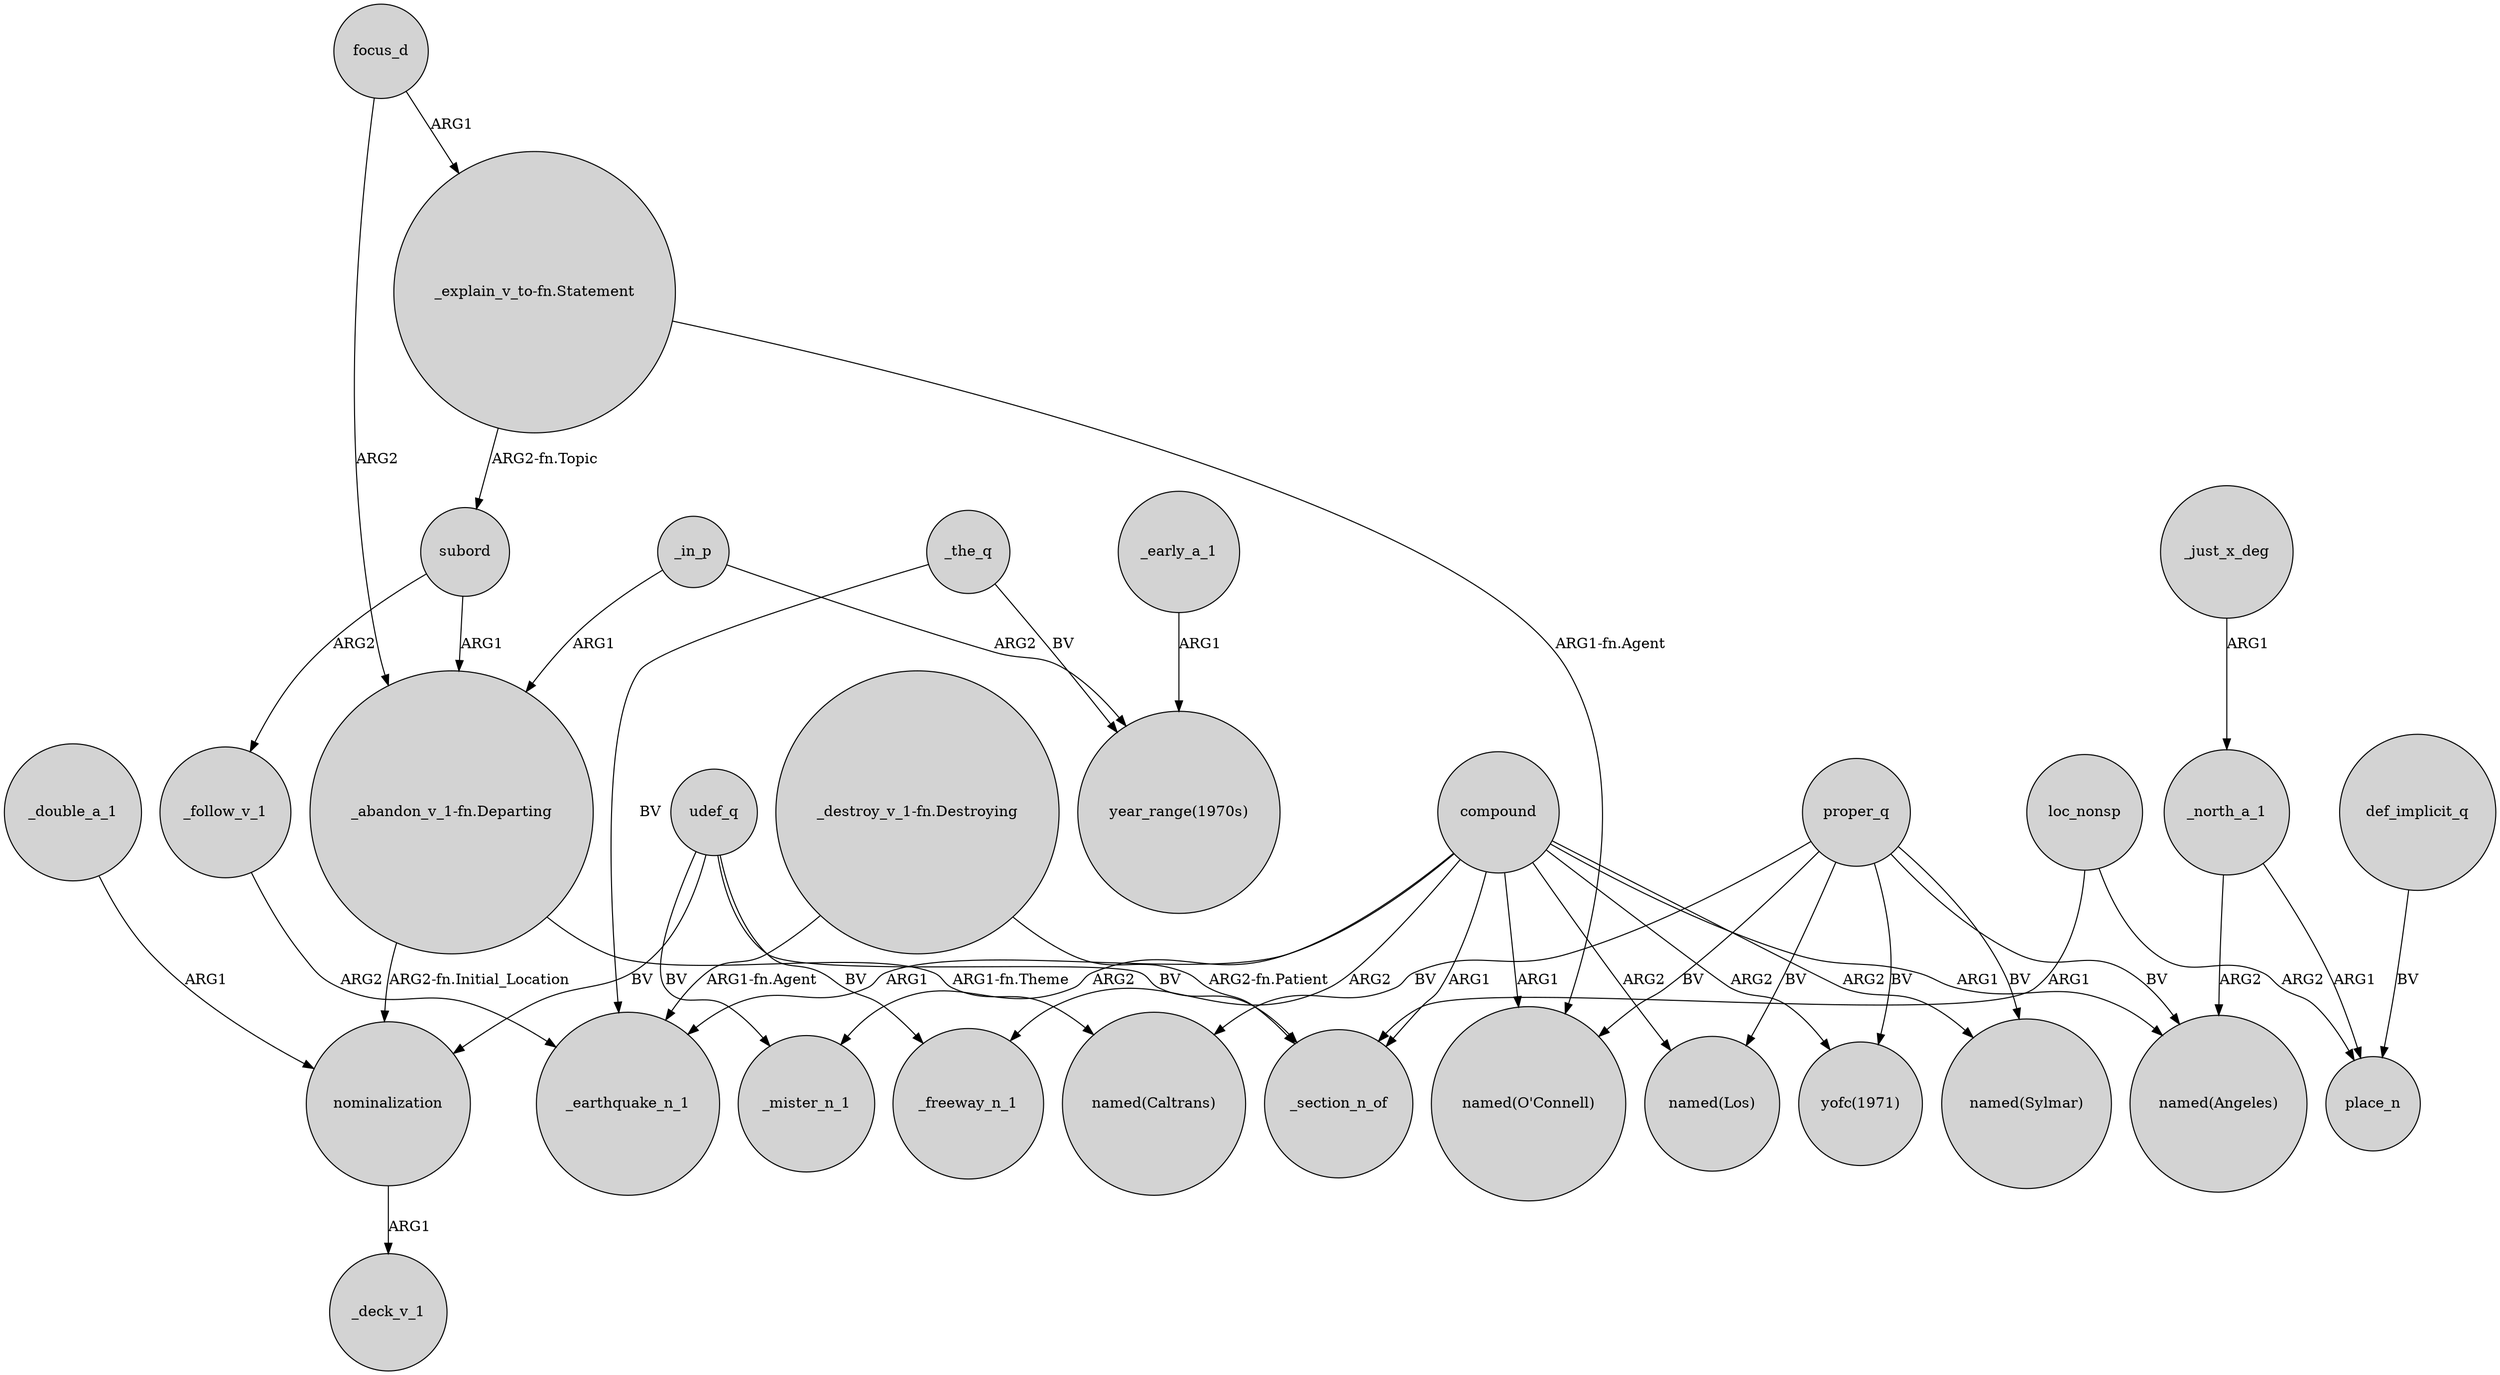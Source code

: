 digraph {
	node [shape=circle style=filled]
	nominalization -> _deck_v_1 [label=ARG1]
	_the_q -> _earthquake_n_1 [label=BV]
	compound -> _freeway_n_1 [label=ARG2]
	proper_q -> "named(Caltrans)" [label=BV]
	compound -> "named(Sylmar)" [label=ARG2]
	_double_a_1 -> nominalization [label=ARG1]
	_in_p -> "_abandon_v_1-fn.Departing" [label=ARG1]
	focus_d -> "_explain_v_to-fn.Statement" [label=ARG1]
	focus_d -> "_abandon_v_1-fn.Departing" [label=ARG2]
	_follow_v_1 -> _earthquake_n_1 [label=ARG2]
	compound -> "named(Los)" [label=ARG2]
	proper_q -> "named(O'Connell)" [label=BV]
	"_abandon_v_1-fn.Departing" -> nominalization [label="ARG2-fn.Initial_Location"]
	proper_q -> "named(Los)" [label=BV]
	compound -> _mister_n_1 [label=ARG2]
	_early_a_1 -> "year_range(1970s)" [label=ARG1]
	compound -> _section_n_of [label=ARG1]
	"_explain_v_to-fn.Statement" -> "named(O'Connell)" [label="ARG1-fn.Agent"]
	udef_q -> _mister_n_1 [label=BV]
	subord -> _follow_v_1 [label=ARG2]
	subord -> "_abandon_v_1-fn.Departing" [label=ARG1]
	def_implicit_q -> place_n [label=BV]
	_in_p -> "year_range(1970s)" [label=ARG2]
	_the_q -> "year_range(1970s)" [label=BV]
	_just_x_deg -> _north_a_1 [label=ARG1]
	udef_q -> _freeway_n_1 [label=BV]
	compound -> "named(Angeles)" [label=ARG1]
	_north_a_1 -> "named(Angeles)" [label=ARG2]
	"_destroy_v_1-fn.Destroying" -> _earthquake_n_1 [label="ARG1-fn.Agent"]
	"_explain_v_to-fn.Statement" -> subord [label="ARG2-fn.Topic"]
	compound -> "yofc(1971)" [label=ARG2]
	loc_nonsp -> _section_n_of [label=ARG1]
	udef_q -> nominalization [label=BV]
	"_abandon_v_1-fn.Departing" -> "named(Caltrans)" [label="ARG1-fn.Theme"]
	loc_nonsp -> place_n [label=ARG2]
	proper_q -> "named(Angeles)" [label=BV]
	proper_q -> "yofc(1971)" [label=BV]
	proper_q -> "named(Sylmar)" [label=BV]
	_north_a_1 -> place_n [label=ARG1]
	compound -> _earthquake_n_1 [label=ARG1]
	udef_q -> _section_n_of [label=BV]
	compound -> "named(O'Connell)" [label=ARG1]
	"_destroy_v_1-fn.Destroying" -> _section_n_of [label="ARG2-fn.Patient"]
}
